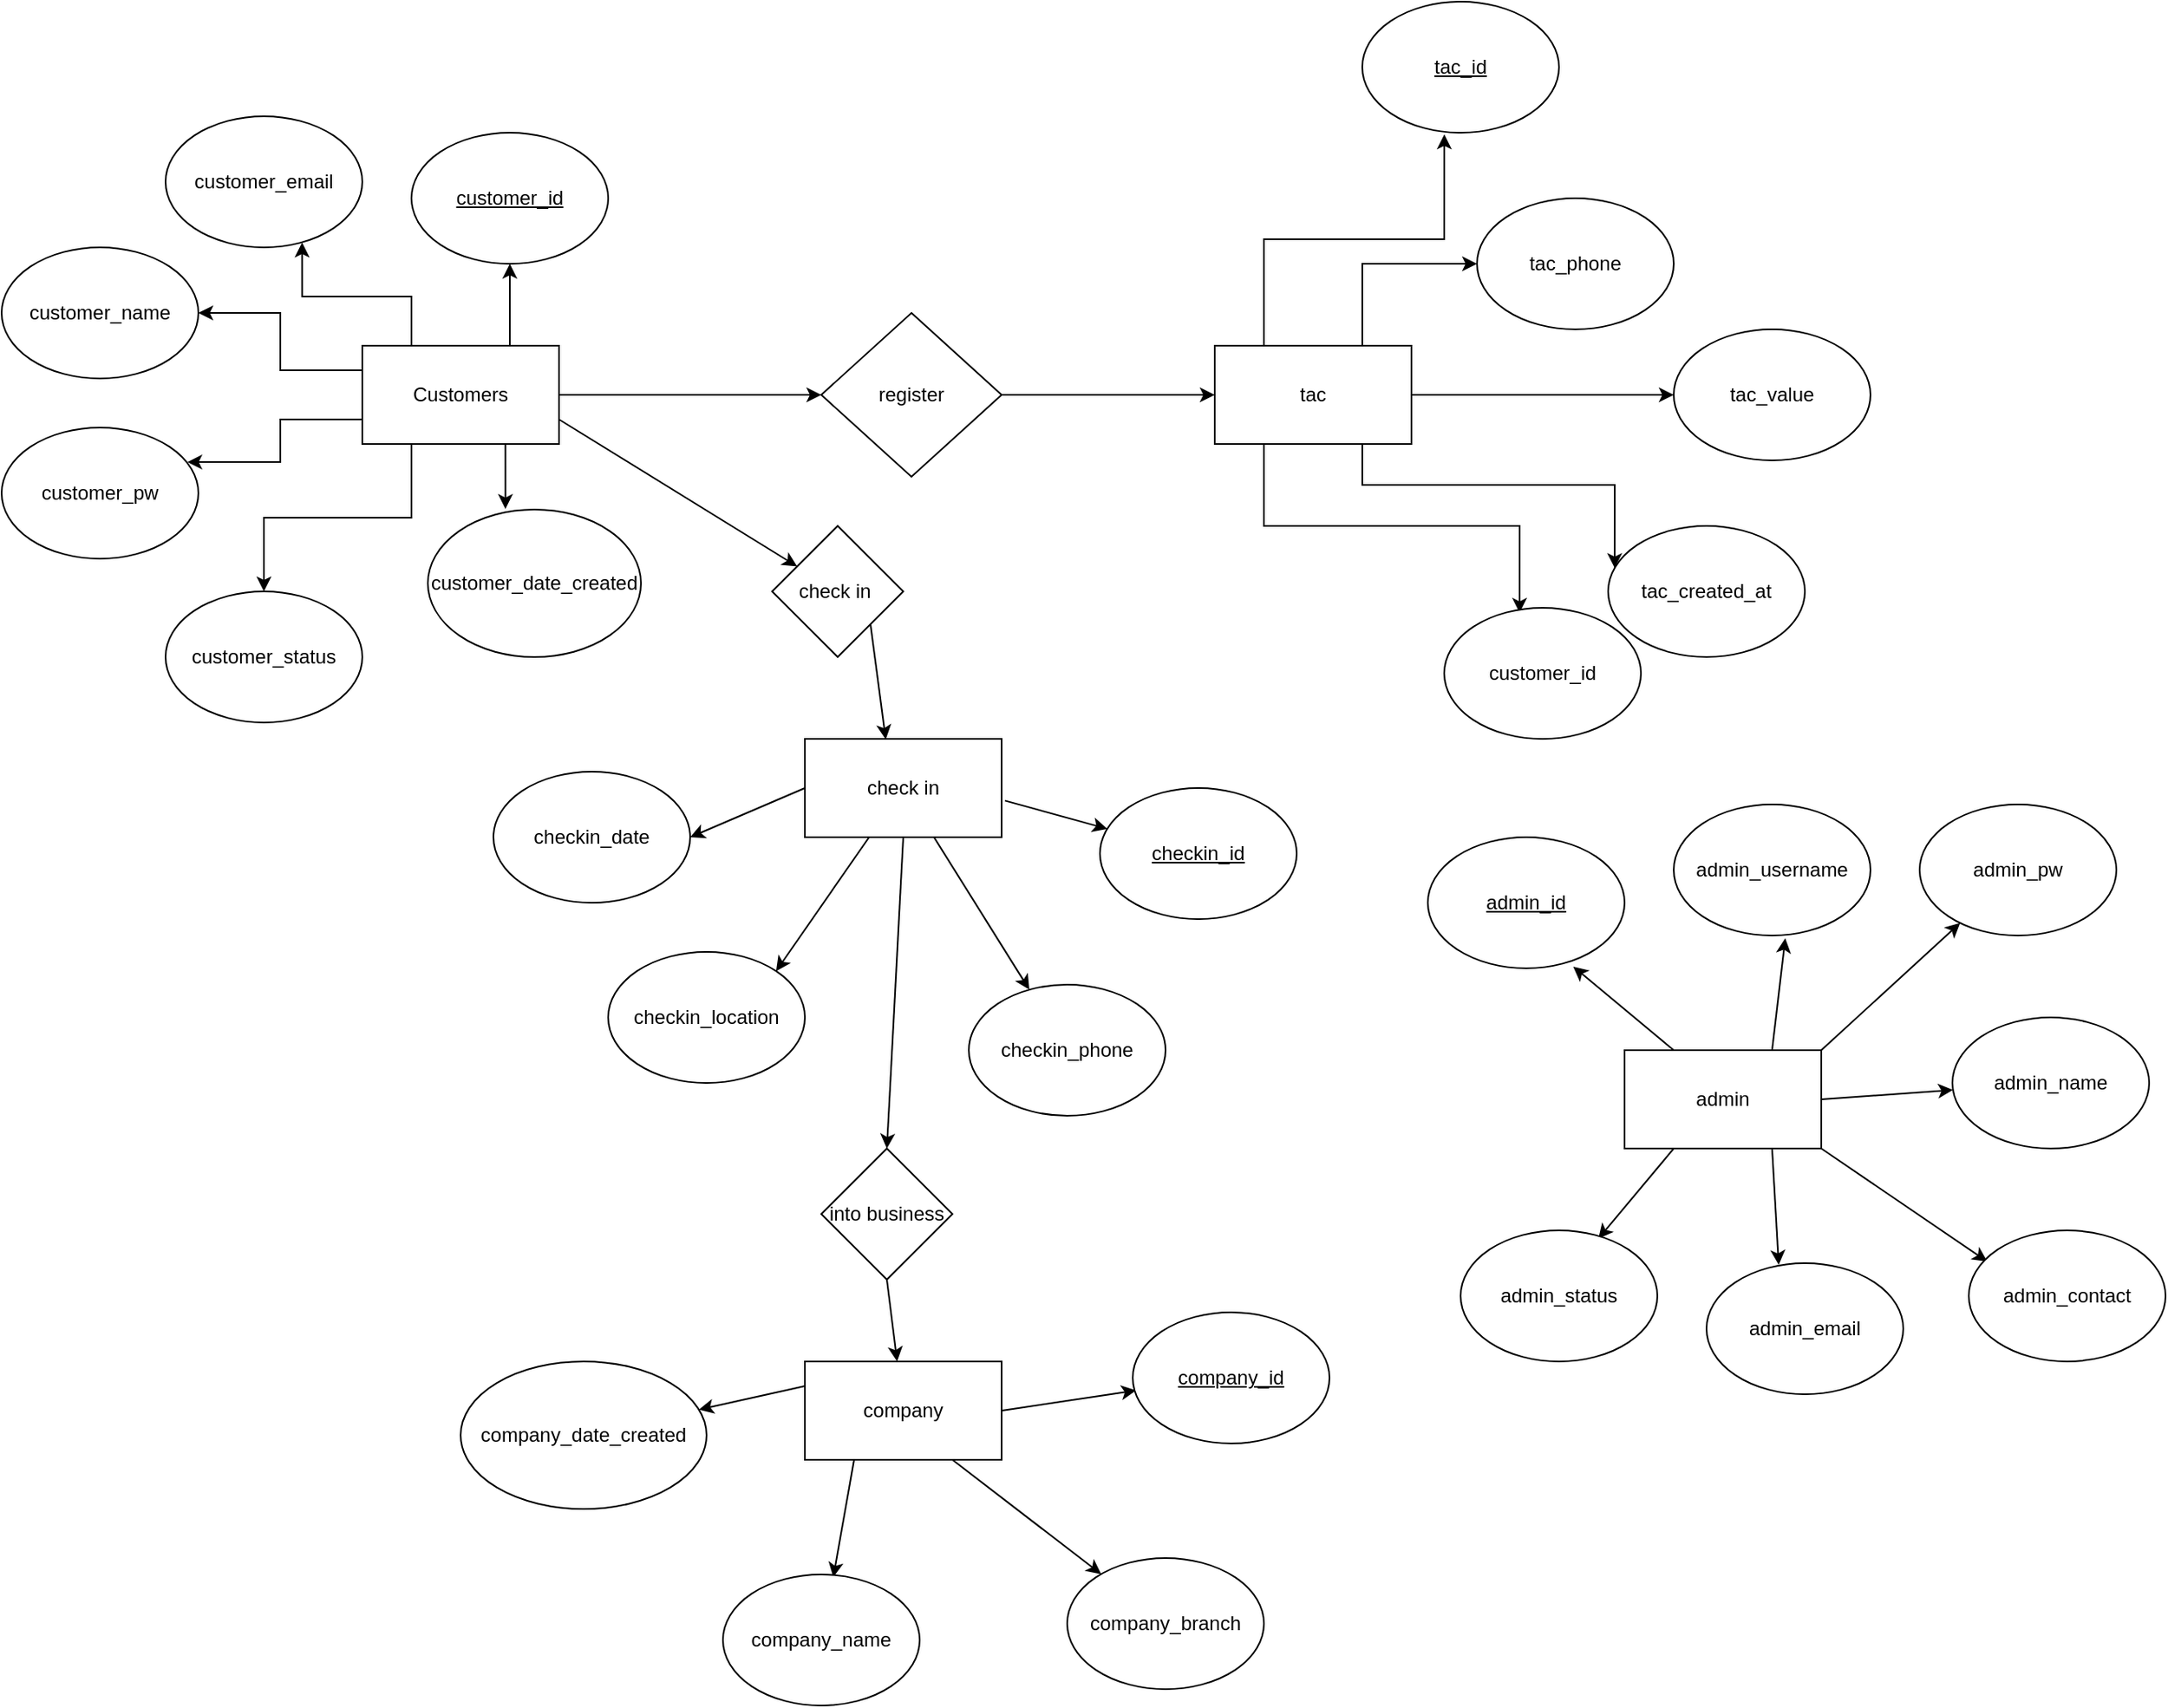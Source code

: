 <mxfile version="15.5.8" type="github">
  <diagram id="R2lEEEUBdFMjLlhIrx00" name="Page-1">
    <mxGraphModel dx="1632" dy="1575" grid="1" gridSize="10" guides="1" tooltips="1" connect="1" arrows="1" fold="1" page="1" pageScale="1" pageWidth="850" pageHeight="1100" math="0" shadow="0" extFonts="Permanent Marker^https://fonts.googleapis.com/css?family=Permanent+Marker">
      <root>
        <mxCell id="0" />
        <mxCell id="1" parent="0" />
        <mxCell id="rhAP4q0T7myvKvLChn9I-9" style="edgeStyle=orthogonalEdgeStyle;rounded=0;orthogonalLoop=1;jettySize=auto;html=1;exitX=1;exitY=0.5;exitDx=0;exitDy=0;" edge="1" parent="1" source="rhAP4q0T7myvKvLChn9I-1" target="rhAP4q0T7myvKvLChn9I-8">
          <mxGeometry relative="1" as="geometry" />
        </mxCell>
        <mxCell id="rhAP4q0T7myvKvLChn9I-10" style="edgeStyle=orthogonalEdgeStyle;rounded=0;orthogonalLoop=1;jettySize=auto;html=1;exitX=0.75;exitY=0;exitDx=0;exitDy=0;" edge="1" parent="1" source="rhAP4q0T7myvKvLChn9I-1" target="rhAP4q0T7myvKvLChn9I-6">
          <mxGeometry relative="1" as="geometry" />
        </mxCell>
        <mxCell id="rhAP4q0T7myvKvLChn9I-11" style="edgeStyle=orthogonalEdgeStyle;rounded=0;orthogonalLoop=1;jettySize=auto;html=1;exitX=0.25;exitY=0;exitDx=0;exitDy=0;entryX=0.694;entryY=0.963;entryDx=0;entryDy=0;entryPerimeter=0;" edge="1" parent="1" source="rhAP4q0T7myvKvLChn9I-1" target="rhAP4q0T7myvKvLChn9I-2">
          <mxGeometry relative="1" as="geometry" />
        </mxCell>
        <mxCell id="rhAP4q0T7myvKvLChn9I-12" style="edgeStyle=orthogonalEdgeStyle;rounded=0;orthogonalLoop=1;jettySize=auto;html=1;exitX=0;exitY=0.25;exitDx=0;exitDy=0;" edge="1" parent="1" source="rhAP4q0T7myvKvLChn9I-1" target="rhAP4q0T7myvKvLChn9I-3">
          <mxGeometry relative="1" as="geometry" />
        </mxCell>
        <mxCell id="rhAP4q0T7myvKvLChn9I-13" style="edgeStyle=orthogonalEdgeStyle;rounded=0;orthogonalLoop=1;jettySize=auto;html=1;exitX=0;exitY=0.75;exitDx=0;exitDy=0;entryX=0.944;entryY=0.263;entryDx=0;entryDy=0;entryPerimeter=0;" edge="1" parent="1" source="rhAP4q0T7myvKvLChn9I-1" target="rhAP4q0T7myvKvLChn9I-4">
          <mxGeometry relative="1" as="geometry" />
        </mxCell>
        <mxCell id="rhAP4q0T7myvKvLChn9I-14" style="edgeStyle=orthogonalEdgeStyle;rounded=0;orthogonalLoop=1;jettySize=auto;html=1;exitX=0.25;exitY=1;exitDx=0;exitDy=0;entryX=0.5;entryY=0;entryDx=0;entryDy=0;" edge="1" parent="1" source="rhAP4q0T7myvKvLChn9I-1" target="rhAP4q0T7myvKvLChn9I-5">
          <mxGeometry relative="1" as="geometry" />
        </mxCell>
        <mxCell id="rhAP4q0T7myvKvLChn9I-15" style="edgeStyle=orthogonalEdgeStyle;rounded=0;orthogonalLoop=1;jettySize=auto;html=1;exitX=0.75;exitY=1;exitDx=0;exitDy=0;entryX=0.364;entryY=-0.004;entryDx=0;entryDy=0;entryPerimeter=0;" edge="1" parent="1" source="rhAP4q0T7myvKvLChn9I-1" target="rhAP4q0T7myvKvLChn9I-7">
          <mxGeometry relative="1" as="geometry" />
        </mxCell>
        <mxCell id="rhAP4q0T7myvKvLChn9I-41" style="edgeStyle=none;rounded=0;orthogonalLoop=1;jettySize=auto;html=1;exitX=1;exitY=0.75;exitDx=0;exitDy=0;" edge="1" parent="1" source="rhAP4q0T7myvKvLChn9I-1" target="rhAP4q0T7myvKvLChn9I-40">
          <mxGeometry relative="1" as="geometry" />
        </mxCell>
        <mxCell id="rhAP4q0T7myvKvLChn9I-1" value="Customers" style="rounded=0;whiteSpace=wrap;html=1;" vertex="1" parent="1">
          <mxGeometry x="70" y="160" width="120" height="60" as="geometry" />
        </mxCell>
        <mxCell id="rhAP4q0T7myvKvLChn9I-2" value="customer_email" style="ellipse;whiteSpace=wrap;html=1;" vertex="1" parent="1">
          <mxGeometry x="-50" y="20" width="120" height="80" as="geometry" />
        </mxCell>
        <mxCell id="rhAP4q0T7myvKvLChn9I-3" value="customer_name" style="ellipse;whiteSpace=wrap;html=1;" vertex="1" parent="1">
          <mxGeometry x="-150" y="100" width="120" height="80" as="geometry" />
        </mxCell>
        <mxCell id="rhAP4q0T7myvKvLChn9I-4" value="customer_pw" style="ellipse;whiteSpace=wrap;html=1;" vertex="1" parent="1">
          <mxGeometry x="-150" y="210" width="120" height="80" as="geometry" />
        </mxCell>
        <mxCell id="rhAP4q0T7myvKvLChn9I-5" value="customer_status" style="ellipse;whiteSpace=wrap;html=1;" vertex="1" parent="1">
          <mxGeometry x="-50" y="310" width="120" height="80" as="geometry" />
        </mxCell>
        <mxCell id="rhAP4q0T7myvKvLChn9I-6" value="&lt;u&gt;customer_id&lt;/u&gt;" style="ellipse;whiteSpace=wrap;html=1;" vertex="1" parent="1">
          <mxGeometry x="100" y="30" width="120" height="80" as="geometry" />
        </mxCell>
        <mxCell id="rhAP4q0T7myvKvLChn9I-7" value="customer_date_created" style="ellipse;whiteSpace=wrap;html=1;" vertex="1" parent="1">
          <mxGeometry x="110" y="260" width="130" height="90" as="geometry" />
        </mxCell>
        <mxCell id="rhAP4q0T7myvKvLChn9I-28" style="edgeStyle=orthogonalEdgeStyle;rounded=0;orthogonalLoop=1;jettySize=auto;html=1;exitX=1;exitY=0.5;exitDx=0;exitDy=0;entryX=0;entryY=0.5;entryDx=0;entryDy=0;" edge="1" parent="1" source="rhAP4q0T7myvKvLChn9I-8" target="rhAP4q0T7myvKvLChn9I-16">
          <mxGeometry relative="1" as="geometry" />
        </mxCell>
        <mxCell id="rhAP4q0T7myvKvLChn9I-8" value="register" style="rhombus;whiteSpace=wrap;html=1;" vertex="1" parent="1">
          <mxGeometry x="350" y="140" width="110" height="100" as="geometry" />
        </mxCell>
        <mxCell id="rhAP4q0T7myvKvLChn9I-22" style="edgeStyle=orthogonalEdgeStyle;rounded=0;orthogonalLoop=1;jettySize=auto;html=1;exitX=0.25;exitY=0;exitDx=0;exitDy=0;entryX=0.417;entryY=1.013;entryDx=0;entryDy=0;entryPerimeter=0;" edge="1" parent="1" source="rhAP4q0T7myvKvLChn9I-16" target="rhAP4q0T7myvKvLChn9I-17">
          <mxGeometry relative="1" as="geometry" />
        </mxCell>
        <mxCell id="rhAP4q0T7myvKvLChn9I-23" style="edgeStyle=orthogonalEdgeStyle;rounded=0;orthogonalLoop=1;jettySize=auto;html=1;exitX=0.75;exitY=0;exitDx=0;exitDy=0;entryX=0;entryY=0.5;entryDx=0;entryDy=0;" edge="1" parent="1" source="rhAP4q0T7myvKvLChn9I-16" target="rhAP4q0T7myvKvLChn9I-18">
          <mxGeometry relative="1" as="geometry" />
        </mxCell>
        <mxCell id="rhAP4q0T7myvKvLChn9I-24" style="edgeStyle=orthogonalEdgeStyle;rounded=0;orthogonalLoop=1;jettySize=auto;html=1;exitX=0.25;exitY=1;exitDx=0;exitDy=0;entryX=0.383;entryY=0.038;entryDx=0;entryDy=0;entryPerimeter=0;" edge="1" parent="1" source="rhAP4q0T7myvKvLChn9I-16" target="rhAP4q0T7myvKvLChn9I-19">
          <mxGeometry relative="1" as="geometry" />
        </mxCell>
        <mxCell id="rhAP4q0T7myvKvLChn9I-26" style="edgeStyle=orthogonalEdgeStyle;rounded=0;orthogonalLoop=1;jettySize=auto;html=1;exitX=1;exitY=0.5;exitDx=0;exitDy=0;" edge="1" parent="1" source="rhAP4q0T7myvKvLChn9I-16" target="rhAP4q0T7myvKvLChn9I-21">
          <mxGeometry relative="1" as="geometry" />
        </mxCell>
        <mxCell id="rhAP4q0T7myvKvLChn9I-27" style="edgeStyle=orthogonalEdgeStyle;rounded=0;orthogonalLoop=1;jettySize=auto;html=1;exitX=0.75;exitY=1;exitDx=0;exitDy=0;entryX=0.033;entryY=0.321;entryDx=0;entryDy=0;entryPerimeter=0;" edge="1" parent="1" source="rhAP4q0T7myvKvLChn9I-16" target="rhAP4q0T7myvKvLChn9I-20">
          <mxGeometry relative="1" as="geometry" />
        </mxCell>
        <mxCell id="rhAP4q0T7myvKvLChn9I-16" value="tac" style="rounded=0;whiteSpace=wrap;html=1;" vertex="1" parent="1">
          <mxGeometry x="590" y="160" width="120" height="60" as="geometry" />
        </mxCell>
        <mxCell id="rhAP4q0T7myvKvLChn9I-17" value="&lt;u&gt;tac_id&lt;/u&gt;" style="ellipse;whiteSpace=wrap;html=1;" vertex="1" parent="1">
          <mxGeometry x="680" y="-50" width="120" height="80" as="geometry" />
        </mxCell>
        <mxCell id="rhAP4q0T7myvKvLChn9I-18" value="tac_phone" style="ellipse;whiteSpace=wrap;html=1;" vertex="1" parent="1">
          <mxGeometry x="750" y="70" width="120" height="80" as="geometry" />
        </mxCell>
        <mxCell id="rhAP4q0T7myvKvLChn9I-19" value="customer_id" style="ellipse;whiteSpace=wrap;html=1;" vertex="1" parent="1">
          <mxGeometry x="730" y="320" width="120" height="80" as="geometry" />
        </mxCell>
        <mxCell id="rhAP4q0T7myvKvLChn9I-20" value="tac_created_at" style="ellipse;whiteSpace=wrap;html=1;" vertex="1" parent="1">
          <mxGeometry x="830" y="270" width="120" height="80" as="geometry" />
        </mxCell>
        <mxCell id="rhAP4q0T7myvKvLChn9I-21" value="tac_value" style="ellipse;whiteSpace=wrap;html=1;" vertex="1" parent="1">
          <mxGeometry x="870" y="150" width="120" height="80" as="geometry" />
        </mxCell>
        <mxCell id="rhAP4q0T7myvKvLChn9I-35" style="edgeStyle=none;rounded=0;orthogonalLoop=1;jettySize=auto;html=1;exitX=0;exitY=0.5;exitDx=0;exitDy=0;entryX=1;entryY=0.5;entryDx=0;entryDy=0;" edge="1" parent="1" source="rhAP4q0T7myvKvLChn9I-39" target="rhAP4q0T7myvKvLChn9I-34">
          <mxGeometry relative="1" as="geometry">
            <mxPoint x="365" y="470" as="sourcePoint" />
          </mxGeometry>
        </mxCell>
        <mxCell id="rhAP4q0T7myvKvLChn9I-36" style="edgeStyle=none;rounded=0;orthogonalLoop=1;jettySize=auto;html=1;entryX=1;entryY=0;entryDx=0;entryDy=0;" edge="1" parent="1" source="rhAP4q0T7myvKvLChn9I-39" target="rhAP4q0T7myvKvLChn9I-33">
          <mxGeometry relative="1" as="geometry">
            <mxPoint x="385" y="490" as="sourcePoint" />
          </mxGeometry>
        </mxCell>
        <mxCell id="rhAP4q0T7myvKvLChn9I-37" style="edgeStyle=none;rounded=0;orthogonalLoop=1;jettySize=auto;html=1;" edge="1" parent="1" source="rhAP4q0T7myvKvLChn9I-39" target="rhAP4q0T7myvKvLChn9I-32">
          <mxGeometry relative="1" as="geometry">
            <mxPoint x="425" y="490" as="sourcePoint" />
          </mxGeometry>
        </mxCell>
        <mxCell id="rhAP4q0T7myvKvLChn9I-38" style="edgeStyle=none;rounded=0;orthogonalLoop=1;jettySize=auto;html=1;exitX=1.017;exitY=0.628;exitDx=0;exitDy=0;exitPerimeter=0;" edge="1" parent="1" source="rhAP4q0T7myvKvLChn9I-39" target="rhAP4q0T7myvKvLChn9I-31">
          <mxGeometry relative="1" as="geometry">
            <mxPoint x="445" y="470" as="sourcePoint" />
          </mxGeometry>
        </mxCell>
        <mxCell id="rhAP4q0T7myvKvLChn9I-31" value="&lt;u&gt;checkin_id&lt;/u&gt;" style="ellipse;whiteSpace=wrap;html=1;" vertex="1" parent="1">
          <mxGeometry x="520" y="430" width="120" height="80" as="geometry" />
        </mxCell>
        <mxCell id="rhAP4q0T7myvKvLChn9I-32" value="checkin_phone" style="ellipse;whiteSpace=wrap;html=1;" vertex="1" parent="1">
          <mxGeometry x="440" y="550" width="120" height="80" as="geometry" />
        </mxCell>
        <mxCell id="rhAP4q0T7myvKvLChn9I-33" value="checkin_location" style="ellipse;whiteSpace=wrap;html=1;" vertex="1" parent="1">
          <mxGeometry x="220" y="530" width="120" height="80" as="geometry" />
        </mxCell>
        <mxCell id="rhAP4q0T7myvKvLChn9I-34" value="checkin_date" style="ellipse;whiteSpace=wrap;html=1;" vertex="1" parent="1">
          <mxGeometry x="150" y="420" width="120" height="80" as="geometry" />
        </mxCell>
        <mxCell id="rhAP4q0T7myvKvLChn9I-45" style="edgeStyle=none;rounded=0;orthogonalLoop=1;jettySize=auto;html=1;exitX=0.5;exitY=1;exitDx=0;exitDy=0;entryX=0.5;entryY=0;entryDx=0;entryDy=0;" edge="1" parent="1" source="rhAP4q0T7myvKvLChn9I-39" target="rhAP4q0T7myvKvLChn9I-43">
          <mxGeometry relative="1" as="geometry" />
        </mxCell>
        <mxCell id="rhAP4q0T7myvKvLChn9I-39" value="check in" style="rounded=0;whiteSpace=wrap;html=1;" vertex="1" parent="1">
          <mxGeometry x="340" y="400" width="120" height="60" as="geometry" />
        </mxCell>
        <mxCell id="rhAP4q0T7myvKvLChn9I-42" style="edgeStyle=none;rounded=0;orthogonalLoop=1;jettySize=auto;html=1;exitX=1;exitY=1;exitDx=0;exitDy=0;entryX=0.411;entryY=0.006;entryDx=0;entryDy=0;entryPerimeter=0;" edge="1" parent="1" source="rhAP4q0T7myvKvLChn9I-40" target="rhAP4q0T7myvKvLChn9I-39">
          <mxGeometry relative="1" as="geometry" />
        </mxCell>
        <mxCell id="rhAP4q0T7myvKvLChn9I-40" value="check in&amp;nbsp;" style="rhombus;whiteSpace=wrap;html=1;" vertex="1" parent="1">
          <mxGeometry x="320" y="270" width="80" height="80" as="geometry" />
        </mxCell>
        <mxCell id="rhAP4q0T7myvKvLChn9I-50" style="edgeStyle=none;rounded=0;orthogonalLoop=1;jettySize=auto;html=1;exitX=0.5;exitY=1;exitDx=0;exitDy=0;" edge="1" parent="1" source="rhAP4q0T7myvKvLChn9I-43" target="rhAP4q0T7myvKvLChn9I-44">
          <mxGeometry relative="1" as="geometry" />
        </mxCell>
        <mxCell id="rhAP4q0T7myvKvLChn9I-43" value="into business" style="rhombus;whiteSpace=wrap;html=1;" vertex="1" parent="1">
          <mxGeometry x="350" y="650" width="80" height="80" as="geometry" />
        </mxCell>
        <mxCell id="rhAP4q0T7myvKvLChn9I-51" style="edgeStyle=none;rounded=0;orthogonalLoop=1;jettySize=auto;html=1;exitX=0;exitY=0.25;exitDx=0;exitDy=0;" edge="1" parent="1" source="rhAP4q0T7myvKvLChn9I-44" target="rhAP4q0T7myvKvLChn9I-46">
          <mxGeometry relative="1" as="geometry" />
        </mxCell>
        <mxCell id="rhAP4q0T7myvKvLChn9I-52" style="edgeStyle=none;rounded=0;orthogonalLoop=1;jettySize=auto;html=1;exitX=0.25;exitY=1;exitDx=0;exitDy=0;entryX=0.561;entryY=0.021;entryDx=0;entryDy=0;entryPerimeter=0;" edge="1" parent="1" source="rhAP4q0T7myvKvLChn9I-44" target="rhAP4q0T7myvKvLChn9I-47">
          <mxGeometry relative="1" as="geometry" />
        </mxCell>
        <mxCell id="rhAP4q0T7myvKvLChn9I-53" style="edgeStyle=none;rounded=0;orthogonalLoop=1;jettySize=auto;html=1;exitX=0.75;exitY=1;exitDx=0;exitDy=0;" edge="1" parent="1" source="rhAP4q0T7myvKvLChn9I-44" target="rhAP4q0T7myvKvLChn9I-48">
          <mxGeometry relative="1" as="geometry" />
        </mxCell>
        <mxCell id="rhAP4q0T7myvKvLChn9I-54" style="edgeStyle=none;rounded=0;orthogonalLoop=1;jettySize=auto;html=1;exitX=1;exitY=0.5;exitDx=0;exitDy=0;entryX=0.017;entryY=0.596;entryDx=0;entryDy=0;entryPerimeter=0;" edge="1" parent="1" source="rhAP4q0T7myvKvLChn9I-44" target="rhAP4q0T7myvKvLChn9I-49">
          <mxGeometry relative="1" as="geometry" />
        </mxCell>
        <mxCell id="rhAP4q0T7myvKvLChn9I-44" value="company" style="rounded=0;whiteSpace=wrap;html=1;" vertex="1" parent="1">
          <mxGeometry x="340" y="780" width="120" height="60" as="geometry" />
        </mxCell>
        <mxCell id="rhAP4q0T7myvKvLChn9I-46" value="company_date_created" style="ellipse;whiteSpace=wrap;html=1;" vertex="1" parent="1">
          <mxGeometry x="130" y="780" width="150" height="90" as="geometry" />
        </mxCell>
        <mxCell id="rhAP4q0T7myvKvLChn9I-47" value="company_name" style="ellipse;whiteSpace=wrap;html=1;" vertex="1" parent="1">
          <mxGeometry x="290" y="910" width="120" height="80" as="geometry" />
        </mxCell>
        <mxCell id="rhAP4q0T7myvKvLChn9I-48" value="company_branch" style="ellipse;whiteSpace=wrap;html=1;" vertex="1" parent="1">
          <mxGeometry x="500" y="900" width="120" height="80" as="geometry" />
        </mxCell>
        <mxCell id="rhAP4q0T7myvKvLChn9I-49" value="&lt;u&gt;company_id&lt;/u&gt;" style="ellipse;whiteSpace=wrap;html=1;" vertex="1" parent="1">
          <mxGeometry x="540" y="750" width="120" height="80" as="geometry" />
        </mxCell>
        <mxCell id="rhAP4q0T7myvKvLChn9I-64" style="edgeStyle=none;rounded=0;orthogonalLoop=1;jettySize=auto;html=1;exitX=0.25;exitY=0;exitDx=0;exitDy=0;entryX=0.739;entryY=0.987;entryDx=0;entryDy=0;entryPerimeter=0;" edge="1" parent="1" source="rhAP4q0T7myvKvLChn9I-55" target="rhAP4q0T7myvKvLChn9I-56">
          <mxGeometry relative="1" as="geometry" />
        </mxCell>
        <mxCell id="rhAP4q0T7myvKvLChn9I-65" style="edgeStyle=none;rounded=0;orthogonalLoop=1;jettySize=auto;html=1;exitX=0.75;exitY=0;exitDx=0;exitDy=0;entryX=0.567;entryY=1.021;entryDx=0;entryDy=0;entryPerimeter=0;" edge="1" parent="1" source="rhAP4q0T7myvKvLChn9I-55" target="rhAP4q0T7myvKvLChn9I-62">
          <mxGeometry relative="1" as="geometry" />
        </mxCell>
        <mxCell id="rhAP4q0T7myvKvLChn9I-66" style="edgeStyle=none;rounded=0;orthogonalLoop=1;jettySize=auto;html=1;exitX=1;exitY=0.5;exitDx=0;exitDy=0;" edge="1" parent="1" source="rhAP4q0T7myvKvLChn9I-55" target="rhAP4q0T7myvKvLChn9I-58">
          <mxGeometry relative="1" as="geometry" />
        </mxCell>
        <mxCell id="rhAP4q0T7myvKvLChn9I-67" style="edgeStyle=none;rounded=0;orthogonalLoop=1;jettySize=auto;html=1;exitX=1;exitY=0;exitDx=0;exitDy=0;" edge="1" parent="1" source="rhAP4q0T7myvKvLChn9I-55" target="rhAP4q0T7myvKvLChn9I-57">
          <mxGeometry relative="1" as="geometry" />
        </mxCell>
        <mxCell id="rhAP4q0T7myvKvLChn9I-68" style="edgeStyle=none;rounded=0;orthogonalLoop=1;jettySize=auto;html=1;exitX=1;exitY=1;exitDx=0;exitDy=0;entryX=0.094;entryY=0.238;entryDx=0;entryDy=0;entryPerimeter=0;" edge="1" parent="1" source="rhAP4q0T7myvKvLChn9I-55" target="rhAP4q0T7myvKvLChn9I-59">
          <mxGeometry relative="1" as="geometry" />
        </mxCell>
        <mxCell id="rhAP4q0T7myvKvLChn9I-69" style="edgeStyle=none;rounded=0;orthogonalLoop=1;jettySize=auto;html=1;exitX=0.75;exitY=1;exitDx=0;exitDy=0;entryX=0.367;entryY=0.013;entryDx=0;entryDy=0;entryPerimeter=0;" edge="1" parent="1" source="rhAP4q0T7myvKvLChn9I-55" target="rhAP4q0T7myvKvLChn9I-60">
          <mxGeometry relative="1" as="geometry" />
        </mxCell>
        <mxCell id="rhAP4q0T7myvKvLChn9I-70" style="edgeStyle=none;rounded=0;orthogonalLoop=1;jettySize=auto;html=1;exitX=0.25;exitY=1;exitDx=0;exitDy=0;entryX=0.7;entryY=0.063;entryDx=0;entryDy=0;entryPerimeter=0;" edge="1" parent="1" source="rhAP4q0T7myvKvLChn9I-55" target="rhAP4q0T7myvKvLChn9I-61">
          <mxGeometry relative="1" as="geometry" />
        </mxCell>
        <mxCell id="rhAP4q0T7myvKvLChn9I-55" value="admin" style="rounded=0;whiteSpace=wrap;html=1;" vertex="1" parent="1">
          <mxGeometry x="840" y="590" width="120" height="60" as="geometry" />
        </mxCell>
        <mxCell id="rhAP4q0T7myvKvLChn9I-56" value="&lt;u&gt;admin_id&lt;/u&gt;" style="ellipse;whiteSpace=wrap;html=1;" vertex="1" parent="1">
          <mxGeometry x="720" y="460" width="120" height="80" as="geometry" />
        </mxCell>
        <mxCell id="rhAP4q0T7myvKvLChn9I-57" value="admin_pw" style="ellipse;whiteSpace=wrap;html=1;" vertex="1" parent="1">
          <mxGeometry x="1020" y="440" width="120" height="80" as="geometry" />
        </mxCell>
        <mxCell id="rhAP4q0T7myvKvLChn9I-58" value="admin_name" style="ellipse;whiteSpace=wrap;html=1;" vertex="1" parent="1">
          <mxGeometry x="1040" y="570" width="120" height="80" as="geometry" />
        </mxCell>
        <mxCell id="rhAP4q0T7myvKvLChn9I-59" value="admin_contact" style="ellipse;whiteSpace=wrap;html=1;" vertex="1" parent="1">
          <mxGeometry x="1050" y="700" width="120" height="80" as="geometry" />
        </mxCell>
        <mxCell id="rhAP4q0T7myvKvLChn9I-60" value="admin_email" style="ellipse;whiteSpace=wrap;html=1;" vertex="1" parent="1">
          <mxGeometry x="890" y="720" width="120" height="80" as="geometry" />
        </mxCell>
        <mxCell id="rhAP4q0T7myvKvLChn9I-61" value="admin_status" style="ellipse;whiteSpace=wrap;html=1;" vertex="1" parent="1">
          <mxGeometry x="740" y="700" width="120" height="80" as="geometry" />
        </mxCell>
        <mxCell id="rhAP4q0T7myvKvLChn9I-62" value="admin_username" style="ellipse;whiteSpace=wrap;html=1;" vertex="1" parent="1">
          <mxGeometry x="870" y="440" width="120" height="80" as="geometry" />
        </mxCell>
      </root>
    </mxGraphModel>
  </diagram>
</mxfile>
